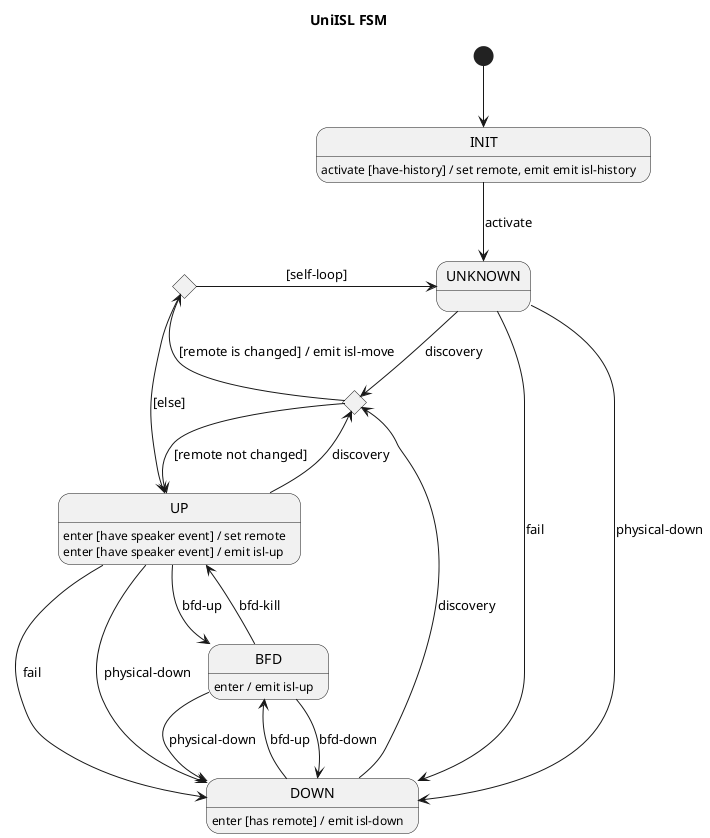 Internal state
* endpoint (construct time)
* remote

Input signals
* activate
* discovery
* fail
* physical-down
* bfd-up
* bfd-down
* bfd-kill

Ouput signals
* isl-move
* isl-up
* isl-down
* isl-history
* physical-down

@startuml
title UniISL FSM

[*] --> INIT

INIT --> UNKNOWN : activate
INIT : activate [have-history] / set remote, emit emit isl-history

state moveChoice <<choice>>

UNKNOWN --> moveChoice : discovery
UNKNOWN --> DOWN : fail
UNKNOWN --> DOWN : physical-down

UP --> moveChoice : discovery
UP --> DOWN : fail
UP --> DOWN : physical-down
UP --> BFD : bfd-up
UP : enter [have speaker event] / set remote
UP : enter [have speaker event] / emit isl-up

state selfLoopChoice <<choice>>

moveChoice --> UP : [remote not changed]
moveChoice --> selfLoopChoice : [remote is changed] / emit isl-move

selfLoopChoice --> UP : [else]
selfLoopChoice -r-> UNKNOWN : [self-loop]

DOWN --> moveChoice : discovery
DOWN --> BFD : bfd-up
DOWN : enter [has remote] / emit isl-down

BFD --> DOWN : physical-down
BFD --> DOWN : bfd-down
BFD --> UP : bfd-kill
BFD : enter / emit isl-up

@enduml
